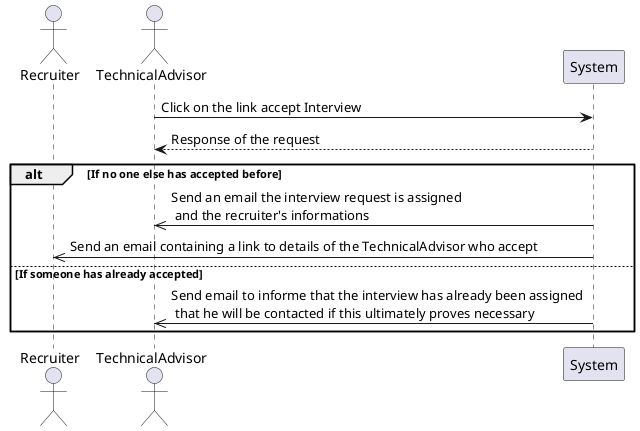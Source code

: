 @startuml
actor Recruiter
actor TechnicalAdvisor
participant System

TechnicalAdvisor -> System: Click on the link accept Interview
System --> TechnicalAdvisor: Response of the request
alt If no one else has accepted before
    System ->> TechnicalAdvisor: Send an email the interview request is assigned \n and the recruiter's informations
    System ->> Recruiter: Send an email containing a link to details of the TechnicalAdvisor who accept
else If someone has already accepted
    System ->> TechnicalAdvisor: Send email to informe that the interview has already been assigned \n that he will be contacted if this ultimately proves necessary
end

@enduml